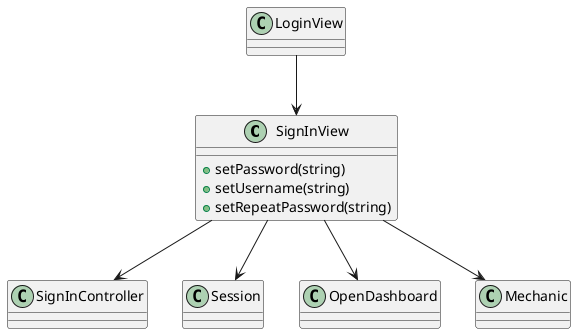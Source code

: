 @startuml
	class SignInView {
	+setPassword(string)
	+setUsername(string)
	+setRepeatPassword(string)
	}

	SignInView --> SignInController
	SignInView --> Session
	SignInView --> OpenDashboard
	LoginView --> SignInView
	SignInView --> Mechanic
@enduml
